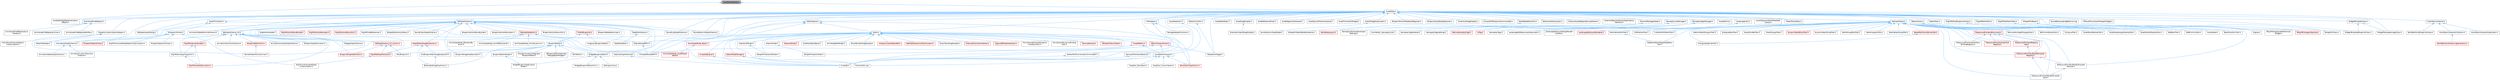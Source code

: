 digraph "AssetDataTagMap.h"
{
 // INTERACTIVE_SVG=YES
 // LATEX_PDF_SIZE
  bgcolor="transparent";
  edge [fontname=Helvetica,fontsize=10,labelfontname=Helvetica,labelfontsize=10];
  node [fontname=Helvetica,fontsize=10,shape=box,height=0.2,width=0.4];
  Node1 [id="Node000001",label="AssetDataTagMap.h",height=0.2,width=0.4,color="gray40", fillcolor="grey60", style="filled", fontcolor="black",tooltip=" "];
  Node1 -> Node2 [id="edge1_Node000001_Node000002",dir="back",color="steelblue1",style="solid",tooltip=" "];
  Node2 [id="Node000002",label="AssetData.h",height=0.2,width=0.4,color="grey40", fillcolor="white", style="filled",URL="$d9/d19/AssetData_8h.html",tooltip=" "];
  Node2 -> Node3 [id="edge2_Node000002_Node000003",dir="back",color="steelblue1",style="solid",tooltip=" "];
  Node3 [id="Node000003",label="ActorDescContainer.h",height=0.2,width=0.4,color="grey40", fillcolor="white", style="filled",URL="$de/df0/ActorDescContainer_8h.html",tooltip=" "];
  Node3 -> Node4 [id="edge3_Node000003_Node000004",dir="back",color="steelblue1",style="solid",tooltip=" "];
  Node4 [id="Node000004",label="ActorDescContainerCollection.h",height=0.2,width=0.4,color="grey40", fillcolor="white", style="filled",URL="$dc/df2/ActorDescContainerCollection_8h.html",tooltip=" "];
  Node4 -> Node5 [id="edge4_Node000004_Node000005",dir="back",color="steelblue1",style="solid",tooltip=" "];
  Node5 [id="Node000005",label="WorldPartitionStreamingGeneration.h",height=0.2,width=0.4,color="red", fillcolor="#FFF0F0", style="filled",URL="$d6/dc5/WorldPartitionStreamingGeneration_8h.html",tooltip=" "];
  Node3 -> Node25 [id="edge5_Node000003_Node000025",dir="back",color="steelblue1",style="solid",tooltip=" "];
  Node25 [id="Node000025",label="ActorDescContainerSubsystem.h",height=0.2,width=0.4,color="grey40", fillcolor="white", style="filled",URL="$d1/d29/ActorDescContainerSubsystem_8h.html",tooltip=" "];
  Node3 -> Node26 [id="edge6_Node000003_Node000026",dir="back",color="steelblue1",style="solid",tooltip=" "];
  Node26 [id="Node000026",label="WorldPartitionBlueprintLibrary.h",height=0.2,width=0.4,color="grey40", fillcolor="white", style="filled",URL="$d1/d6b/WorldPartitionBlueprintLibrary_8h.html",tooltip=" "];
  Node2 -> Node27 [id="edge7_Node000002_Node000027",dir="back",color="steelblue1",style="solid",tooltip=" "];
  Node27 [id="Node000027",label="AnimAssetFindReplace.h",height=0.2,width=0.4,color="grey40", fillcolor="white", style="filled",URL="$d2/d3f/AnimAssetFindReplace_8h.html",tooltip=" "];
  Node27 -> Node28 [id="edge8_Node000027_Node000028",dir="back",color="steelblue1",style="solid",tooltip=" "];
  Node28 [id="Node000028",label="AnimAssetFindReplaceCurves.h",height=0.2,width=0.4,color="grey40", fillcolor="white", style="filled",URL="$d3/df5/AnimAssetFindReplaceCurves_8h.html",tooltip=" "];
  Node27 -> Node29 [id="edge9_Node000027_Node000029",dir="back",color="steelblue1",style="solid",tooltip=" "];
  Node29 [id="Node000029",label="AnimAssetFindReplaceNotifies.h",height=0.2,width=0.4,color="grey40", fillcolor="white", style="filled",URL="$df/d90/AnimAssetFindReplaceNotifies_8h.html",tooltip=" "];
  Node27 -> Node30 [id="edge10_Node000027_Node000030",dir="back",color="steelblue1",style="solid",tooltip=" "];
  Node30 [id="Node000030",label="AnimAssetFindReplaceSync\lMarkers.h",height=0.2,width=0.4,color="grey40", fillcolor="white", style="filled",URL="$d2/dc5/AnimAssetFindReplaceSyncMarkers_8h.html",tooltip=" "];
  Node2 -> Node31 [id="edge11_Node000002_Node000031",dir="back",color="steelblue1",style="solid",tooltip=" "];
  Node31 [id="Node000031",label="AnimationGraphSchema.h",height=0.2,width=0.4,color="grey40", fillcolor="white", style="filled",URL="$dc/d75/AnimationGraphSchema_8h.html",tooltip=" "];
  Node31 -> Node32 [id="edge12_Node000031_Node000032",dir="back",color="steelblue1",style="solid",tooltip=" "];
  Node32 [id="Node000032",label="AnimationCustomTransition\lSchema.h",height=0.2,width=0.4,color="grey40", fillcolor="white", style="filled",URL="$d0/de2/AnimationCustomTransitionSchema_8h.html",tooltip=" "];
  Node31 -> Node33 [id="edge13_Node000031_Node000033",dir="back",color="steelblue1",style="solid",tooltip=" "];
  Node33 [id="Node000033",label="AnimationStateGraphSchema.h",height=0.2,width=0.4,color="grey40", fillcolor="white", style="filled",URL="$d5/d13/AnimationStateGraphSchema_8h.html",tooltip=" "];
  Node2 -> Node34 [id="edge14_Node000002_Node000034",dir="back",color="steelblue1",style="solid",tooltip=" "];
  Node34 [id="Node000034",label="AnimationStateMachineSchema.h",height=0.2,width=0.4,color="grey40", fillcolor="white", style="filled",URL="$d7/d8c/AnimationStateMachineSchema_8h.html",tooltip=" "];
  Node2 -> Node35 [id="edge15_Node000002_Node000035",dir="back",color="steelblue1",style="solid",tooltip=" "];
  Node35 [id="Node000035",label="AssetDataTagMapSerialization\lDetails.h",height=0.2,width=0.4,color="grey40", fillcolor="white", style="filled",URL="$d5/d67/AssetDataTagMapSerializationDetails_8h.html",tooltip=" "];
  Node2 -> Node36 [id="edge16_Node000002_Node000036",dir="back",color="steelblue1",style="solid",tooltip=" "];
  Node36 [id="Node000036",label="AssetDataToken.h",height=0.2,width=0.4,color="grey40", fillcolor="white", style="filled",URL="$d2/da5/AssetDataToken_8h.html",tooltip=" "];
  Node2 -> Node37 [id="edge17_Node000002_Node000037",dir="back",color="steelblue1",style="solid",tooltip=" "];
  Node37 [id="Node000037",label="AssetDragDropOp.h",height=0.2,width=0.4,color="grey40", fillcolor="white", style="filled",URL="$df/dda/AssetDragDropOp_8h.html",tooltip=" "];
  Node37 -> Node38 [id="edge18_Node000037_Node000038",dir="back",color="steelblue1",style="solid",tooltip=" "];
  Node38 [id="Node000038",label="ExternalContentDragDropOp.h",height=0.2,width=0.4,color="grey40", fillcolor="white", style="filled",URL="$d8/de9/ExternalContentDragDropOp_8h.html",tooltip=" "];
  Node2 -> Node39 [id="edge19_Node000002_Node000039",dir="back",color="steelblue1",style="solid",tooltip=" "];
  Node39 [id="Node000039",label="AssetReferenceFixer.h",height=0.2,width=0.4,color="grey40", fillcolor="white", style="filled",URL="$dd/da4/AssetReferenceFixer_8h.html",tooltip=" "];
  Node2 -> Node40 [id="edge20_Node000002_Node000040",dir="back",color="steelblue1",style="solid",tooltip=" "];
  Node40 [id="Node000040",label="AssetRegistryGenerator.h",height=0.2,width=0.4,color="grey40", fillcolor="white", style="filled",URL="$df/dd1/AssetRegistryGenerator_8h.html",tooltip=" "];
  Node2 -> Node41 [id="edge21_Node000002_Node000041",dir="back",color="steelblue1",style="solid",tooltip=" "];
  Node41 [id="Node000041",label="AssetSelection.h",height=0.2,width=0.4,color="grey40", fillcolor="white", style="filled",URL="$d2/d2c/AssetSelection_8h.html",tooltip=" "];
  Node41 -> Node42 [id="edge22_Node000041_Node000042",dir="back",color="steelblue1",style="solid",tooltip=" "];
  Node42 [id="Node000042",label="LevelEditorViewport.h",height=0.2,width=0.4,color="grey40", fillcolor="white", style="filled",URL="$d4/ddf/LevelEditorViewport_8h.html",tooltip=" "];
  Node42 -> Node43 [id="edge23_Node000042_Node000043",dir="back",color="steelblue1",style="solid",tooltip=" "];
  Node43 [id="Node000043",label="BookMarkTypeActions.h",height=0.2,width=0.4,color="red", fillcolor="#FFF0F0", style="filled",URL="$d0/d2f/BookMarkTypeActions_8h.html",tooltip=" "];
  Node42 -> Node45 [id="edge24_Node000042_Node000045",dir="back",color="steelblue1",style="solid",tooltip=" "];
  Node45 [id="Node000045",label="DragTool_BoxSelect.h",height=0.2,width=0.4,color="grey40", fillcolor="white", style="filled",URL="$da/dbf/DragTool__BoxSelect_8h.html",tooltip=" "];
  Node42 -> Node46 [id="edge25_Node000042_Node000046",dir="back",color="steelblue1",style="solid",tooltip=" "];
  Node46 [id="Node000046",label="DragTool_FrustumSelect.h",height=0.2,width=0.4,color="grey40", fillcolor="white", style="filled",URL="$db/de7/DragTool__FrustumSelect_8h.html",tooltip=" "];
  Node42 -> Node47 [id="edge26_Node000042_Node000047",dir="back",color="steelblue1",style="solid",tooltip=" "];
  Node47 [id="Node000047",label="FractureTool.cpp",height=0.2,width=0.4,color="grey40", fillcolor="white", style="filled",URL="$dc/d9a/FractureTool_8cpp.html",tooltip=" "];
  Node42 -> Node48 [id="edge27_Node000042_Node000048",dir="back",color="steelblue1",style="solid",tooltip=" "];
  Node48 [id="Node000048",label="UnrealEd.h",height=0.2,width=0.4,color="grey40", fillcolor="white", style="filled",URL="$d2/d5f/UnrealEd_8h.html",tooltip=" "];
  Node2 -> Node49 [id="edge28_Node000002_Node000049",dir="back",color="steelblue1",style="solid",tooltip=" "];
  Node49 [id="Node000049",label="AssetSourceFilenameCache.h",height=0.2,width=0.4,color="grey40", fillcolor="white", style="filled",URL="$dd/d16/AssetSourceFilenameCache_8h.html",tooltip=" "];
  Node2 -> Node50 [id="edge29_Node000002_Node000050",dir="back",color="steelblue1",style="solid",tooltip=" "];
  Node50 [id="Node000050",label="AssetThumbnail.h",height=0.2,width=0.4,color="grey40", fillcolor="white", style="filled",URL="$d7/d61/AssetThumbnail_8h.html",tooltip=" "];
  Node50 -> Node51 [id="edge30_Node000050_Node000051",dir="back",color="steelblue1",style="solid",tooltip=" "];
  Node51 [id="Node000051",label="IPropertyUtilities.h",height=0.2,width=0.4,color="grey40", fillcolor="white", style="filled",URL="$d2/d14/IPropertyUtilities_8h.html",tooltip=" "];
  Node51 -> Node52 [id="edge31_Node000051_Node000052",dir="back",color="steelblue1",style="solid",tooltip=" "];
  Node52 [id="Node000052",label="DetailTreeNode.h",height=0.2,width=0.4,color="grey40", fillcolor="white", style="filled",URL="$d8/d32/DetailTreeNode_8h.html",tooltip=" "];
  Node51 -> Node53 [id="edge32_Node000051_Node000053",dir="back",color="steelblue1",style="solid",tooltip=" "];
  Node53 [id="Node000053",label="IPropertyDetailsUtilities.h",height=0.2,width=0.4,color="grey40", fillcolor="white", style="filled",URL="$d2/de0/IPropertyDetailsUtilities_8h.html",tooltip=" "];
  Node51 -> Node54 [id="edge33_Node000051_Node000054",dir="back",color="steelblue1",style="solid",tooltip=" "];
  Node54 [id="Node000054",label="IPropertyTableUtilities.h",height=0.2,width=0.4,color="red", fillcolor="#FFF0F0", style="filled",URL="$d1/d4f/IPropertyTableUtilities_8h.html",tooltip=" "];
  Node51 -> Node57 [id="edge34_Node000051_Node000057",dir="back",color="steelblue1",style="solid",tooltip=" "];
  Node57 [id="Node000057",label="RigVMCommentNodeDetailCustomization.h",height=0.2,width=0.4,color="grey40", fillcolor="white", style="filled",URL="$de/ddb/RigVMCommentNodeDetailCustomization_8h.html",tooltip=" "];
  Node51 -> Node58 [id="edge35_Node000051_Node000058",dir="back",color="steelblue1",style="solid",tooltip=" "];
  Node58 [id="Node000058",label="RigVMLocalVariableDetail\lCustomization.h",height=0.2,width=0.4,color="grey40", fillcolor="white", style="filled",URL="$de/de8/RigVMLocalVariableDetailCustomization_8h.html",tooltip=" "];
  Node50 -> Node59 [id="edge36_Node000050_Node000059",dir="back",color="steelblue1",style="solid",tooltip=" "];
  Node59 [id="Node000059",label="SDeleteAssetsDialog.h",height=0.2,width=0.4,color="grey40", fillcolor="white", style="filled",URL="$d7/d0d/SDeleteAssetsDialog_8h.html",tooltip=" "];
  Node50 -> Node60 [id="edge37_Node000050_Node000060",dir="back",color="steelblue1",style="solid",tooltip=" "];
  Node60 [id="Node000060",label="UnrealEdSharedPCH.h",height=0.2,width=0.4,color="grey40", fillcolor="white", style="filled",URL="$d1/de6/UnrealEdSharedPCH_8h.html",tooltip=" "];
  Node2 -> Node61 [id="edge38_Node000002_Node000061",dir="back",color="steelblue1",style="solid",tooltip=" "];
  Node61 [id="Node000061",label="AssetThumbnailWidget.h",height=0.2,width=0.4,color="grey40", fillcolor="white", style="filled",URL="$d8/d2a/AssetThumbnailWidget_8h.html",tooltip=" "];
  Node2 -> Node62 [id="edge39_Node000002_Node000062",dir="back",color="steelblue1",style="solid",tooltip=" "];
  Node62 [id="Node000062",label="AudioWidgetSubsystem.h",height=0.2,width=0.4,color="grey40", fillcolor="white", style="filled",URL="$de/d1b/AudioWidgetSubsystem_8h.html",tooltip=" "];
  Node62 -> Node63 [id="edge40_Node000062_Node000063",dir="back",color="steelblue1",style="solid",tooltip=" "];
  Node63 [id="Node000063",label="SoundSubmixGraphNode.h",height=0.2,width=0.4,color="grey40", fillcolor="white", style="filled",URL="$d5/d09/SoundSubmixGraphNode_8h.html",tooltip=" "];
  Node2 -> Node64 [id="edge41_Node000002_Node000064",dir="back",color="steelblue1",style="solid",tooltip=" "];
  Node64 [id="Node000064",label="BlueprintActionDatabaseRegistrar.h",height=0.2,width=0.4,color="grey40", fillcolor="white", style="filled",URL="$d5/d5d/BlueprintActionDatabaseRegistrar_8h.html",tooltip=" "];
  Node2 -> Node65 [id="edge42_Node000002_Node000065",dir="back",color="steelblue1",style="solid",tooltip=" "];
  Node65 [id="Node000065",label="BlueprintAssetNodeSpawner.h",height=0.2,width=0.4,color="grey40", fillcolor="white", style="filled",URL="$d2/d56/BlueprintAssetNodeSpawner_8h.html",tooltip=" "];
  Node2 -> Node66 [id="edge43_Node000002_Node000066",dir="back",color="steelblue1",style="solid",tooltip=" "];
  Node66 [id="Node000066",label="CollectionDragDropOp.h",height=0.2,width=0.4,color="grey40", fillcolor="white", style="filled",URL="$d6/d23/CollectionDragDropOp_8h.html",tooltip=" "];
  Node2 -> Node67 [id="edge44_Node000002_Node000067",dir="back",color="steelblue1",style="solid",tooltip=" "];
  Node67 [id="Node000067",label="CompileAllBlueprintsCommandlet.h",height=0.2,width=0.4,color="grey40", fillcolor="white", style="filled",URL="$d4/d7d/CompileAllBlueprintsCommandlet_8h.html",tooltip=" "];
  Node2 -> Node68 [id="edge45_Node000002_Node000068",dir="back",color="steelblue1",style="solid",tooltip=" "];
  Node68 [id="Node000068",label="DataTableEditorUtils.h",height=0.2,width=0.4,color="grey40", fillcolor="white", style="filled",URL="$d6/d6f/DataTableEditorUtils_8h.html",tooltip=" "];
  Node68 -> Node69 [id="edge46_Node000068_Node000069",dir="back",color="steelblue1",style="solid",tooltip=" "];
  Node69 [id="Node000069",label="SGraphPinDataTableRowName.h",height=0.2,width=0.4,color="grey40", fillcolor="white", style="filled",URL="$d3/d40/SGraphPinDataTableRowName_8h.html",tooltip=" "];
  Node2 -> Node70 [id="edge47_Node000002_Node000070",dir="back",color="steelblue1",style="solid",tooltip=" "];
  Node70 [id="Node000070",label="EdGraphSchema.h",height=0.2,width=0.4,color="grey40", fillcolor="white", style="filled",URL="$d2/dce/EdGraphSchema_8h.html",tooltip=" "];
  Node70 -> Node31 [id="edge48_Node000070_Node000031",dir="back",color="steelblue1",style="solid",tooltip=" "];
  Node70 -> Node34 [id="edge49_Node000070_Node000034",dir="back",color="steelblue1",style="solid",tooltip=" "];
  Node70 -> Node71 [id="edge50_Node000070_Node000071",dir="back",color="steelblue1",style="solid",tooltip=" "];
  Node71 [id="Node000071",label="BlueprintActionMenuBuilder.h",height=0.2,width=0.4,color="grey40", fillcolor="white", style="filled",URL="$dd/dea/BlueprintActionMenuBuilder_8h.html",tooltip=" "];
  Node70 -> Node72 [id="edge51_Node000070_Node000072",dir="back",color="steelblue1",style="solid",tooltip=" "];
  Node72 [id="Node000072",label="BlueprintActionMenuItem.h",height=0.2,width=0.4,color="grey40", fillcolor="white", style="filled",URL="$d8/dca/BlueprintActionMenuItem_8h.html",tooltip=" "];
  Node70 -> Node73 [id="edge52_Node000070_Node000073",dir="back",color="steelblue1",style="solid",tooltip=" "];
  Node73 [id="Node000073",label="BlueprintActionMenuUtils.h",height=0.2,width=0.4,color="grey40", fillcolor="white", style="filled",URL="$d3/dad/BlueprintActionMenuUtils_8h.html",tooltip=" "];
  Node70 -> Node74 [id="edge53_Node000070_Node000074",dir="back",color="steelblue1",style="solid",tooltip=" "];
  Node74 [id="Node000074",label="BlueprintDragDropMenuItem.h",height=0.2,width=0.4,color="grey40", fillcolor="white", style="filled",URL="$dc/deb/BlueprintDragDropMenuItem_8h.html",tooltip=" "];
  Node70 -> Node75 [id="edge54_Node000070_Node000075",dir="back",color="steelblue1",style="solid",tooltip=" "];
  Node75 [id="Node000075",label="BlueprintEditor.h",height=0.2,width=0.4,color="grey40", fillcolor="white", style="filled",URL="$df/d7d/BlueprintEditor_8h.html",tooltip=" "];
  Node75 -> Node76 [id="edge55_Node000075_Node000076",dir="back",color="steelblue1",style="solid",tooltip=" "];
  Node76 [id="Node000076",label="BPVariableDragDropAction.h",height=0.2,width=0.4,color="grey40", fillcolor="white", style="filled",URL="$dd/d23/BPVariableDragDropAction_8h.html",tooltip=" "];
  Node75 -> Node74 [id="edge56_Node000075_Node000074",dir="back",color="steelblue1",style="solid",tooltip=" "];
  Node75 -> Node77 [id="edge57_Node000075_Node000077",dir="back",color="steelblue1",style="solid",tooltip=" "];
  Node77 [id="Node000077",label="BlueprintEditorModes.h",height=0.2,width=0.4,color="grey40", fillcolor="white", style="filled",URL="$d9/d70/BlueprintEditorModes_8h.html",tooltip=" "];
  Node77 -> Node78 [id="edge58_Node000077_Node000078",dir="back",color="steelblue1",style="solid",tooltip=" "];
  Node78 [id="Node000078",label="WidgetBlueprintApplication\lMode.h",height=0.2,width=0.4,color="grey40", fillcolor="white", style="filled",URL="$d3/d40/WidgetBlueprintApplicationMode_8h.html",tooltip=" "];
  Node75 -> Node79 [id="edge59_Node000075_Node000079",dir="back",color="steelblue1",style="solid",tooltip=" "];
  Node79 [id="Node000079",label="IDisplayClusterConfigurator\lBlueprintEditor.h",height=0.2,width=0.4,color="grey40", fillcolor="white", style="filled",URL="$dd/d4b/IDisplayClusterConfiguratorBlueprintEditor_8h.html",tooltip=" "];
  Node75 -> Node80 [id="edge60_Node000075_Node000080",dir="back",color="steelblue1",style="solid",tooltip=" "];
  Node80 [id="Node000080",label="MyBlueprintItemDragDropAction.h",height=0.2,width=0.4,color="grey40", fillcolor="white", style="filled",URL="$da/d11/MyBlueprintItemDragDropAction_8h.html",tooltip=" "];
  Node80 -> Node76 [id="edge61_Node000080_Node000076",dir="back",color="steelblue1",style="solid",tooltip=" "];
  Node75 -> Node81 [id="edge62_Node000075_Node000081",dir="back",color="steelblue1",style="solid",tooltip=" "];
  Node81 [id="Node000081",label="SBlueprintEditorSelected\lDebugObjectWidget.h",height=0.2,width=0.4,color="grey40", fillcolor="white", style="filled",URL="$de/d6c/SBlueprintEditorSelectedDebugObjectWidget_8h.html",tooltip=" "];
  Node75 -> Node82 [id="edge63_Node000075_Node000082",dir="back",color="steelblue1",style="solid",tooltip=" "];
  Node82 [id="Node000082",label="SMyBlueprint.h",height=0.2,width=0.4,color="grey40", fillcolor="white", style="filled",URL="$d3/d34/SMyBlueprint_8h.html",tooltip=" "];
  Node75 -> Node83 [id="edge64_Node000075_Node000083",dir="back",color="steelblue1",style="solid",tooltip=" "];
  Node83 [id="Node000083",label="SSCSEditor.h",height=0.2,width=0.4,color="grey40", fillcolor="white", style="filled",URL="$d0/d2e/SSCSEditor_8h.html",tooltip=" "];
  Node75 -> Node84 [id="edge65_Node000075_Node000084",dir="back",color="steelblue1",style="solid",tooltip=" "];
  Node84 [id="Node000084",label="WidgetBlueprintEditor.h",height=0.2,width=0.4,color="grey40", fillcolor="white", style="filled",URL="$d6/d04/WidgetBlueprintEditor_8h.html",tooltip=" "];
  Node84 -> Node85 [id="edge66_Node000084_Node000085",dir="back",color="steelblue1",style="solid",tooltip=" "];
  Node85 [id="Node000085",label="SDesignerView.h",height=0.2,width=0.4,color="grey40", fillcolor="white", style="filled",URL="$d2/d14/SDesignerView_8h.html",tooltip=" "];
  Node84 -> Node78 [id="edge67_Node000084_Node000078",dir="back",color="steelblue1",style="solid",tooltip=" "];
  Node84 -> Node86 [id="edge68_Node000084_Node000086",dir="back",color="steelblue1",style="solid",tooltip=" "];
  Node86 [id="Node000086",label="WidgetBlueprintEditorUtils.h",height=0.2,width=0.4,color="grey40", fillcolor="white", style="filled",URL="$d9/df7/WidgetBlueprintEditorUtils_8h.html",tooltip=" "];
  Node70 -> Node87 [id="edge69_Node000070_Node000087",dir="back",color="steelblue1",style="solid",tooltip=" "];
  Node87 [id="Node000087",label="BlueprintPaletteFavorites.h",height=0.2,width=0.4,color="grey40", fillcolor="white", style="filled",URL="$dd/d5a/BlueprintPaletteFavorites_8h.html",tooltip=" "];
  Node70 -> Node88 [id="edge70_Node000070_Node000088",dir="back",color="steelblue1",style="solid",tooltip=" "];
  Node88 [id="Node000088",label="DataflowSchema.h",height=0.2,width=0.4,color="grey40", fillcolor="white", style="filled",URL="$da/dd4/DataflowSchema_8h.html",tooltip=" "];
  Node88 -> Node89 [id="edge71_Node000088_Node000089",dir="back",color="steelblue1",style="solid",tooltip=" "];
  Node89 [id="Node000089",label="DataflowEditor.h",height=0.2,width=0.4,color="grey40", fillcolor="white", style="filled",URL="$d9/d93/DataflowEditor_8h.html",tooltip=" "];
  Node70 -> Node90 [id="edge72_Node000070_Node000090",dir="back",color="steelblue1",style="solid",tooltip=" "];
  Node90 [id="Node000090",label="EdGraphNodeUtils.h",height=0.2,width=0.4,color="red", fillcolor="#FFF0F0", style="filled",URL="$de/dc2/EdGraphNodeUtils_8h.html",tooltip=" "];
  Node90 -> Node91 [id="edge73_Node000090_Node000091",dir="back",color="steelblue1",style="solid",tooltip=" "];
  Node91 [id="Node000091",label="AnimGraphNode_AimOffsetLookAt.h",height=0.2,width=0.4,color="grey40", fillcolor="white", style="filled",URL="$d2/daa/AnimGraphNode__AimOffsetLookAt_8h.html",tooltip=" "];
  Node90 -> Node92 [id="edge74_Node000090_Node000092",dir="back",color="steelblue1",style="solid",tooltip=" "];
  Node92 [id="Node000092",label="AnimGraphNode_AnimDynamics.h",height=0.2,width=0.4,color="grey40", fillcolor="white", style="filled",URL="$da/dc2/AnimGraphNode__AnimDynamics_8h.html",tooltip=" "];
  Node90 -> Node93 [id="edge75_Node000090_Node000093",dir="back",color="steelblue1",style="solid",tooltip=" "];
  Node93 [id="Node000093",label="AnimGraphNode_AssetPlayer\lBase.h",height=0.2,width=0.4,color="red", fillcolor="#FFF0F0", style="filled",URL="$d1/d4f/AnimGraphNode__AssetPlayerBase_8h.html",tooltip=" "];
  Node90 -> Node104 [id="edge76_Node000090_Node000104",dir="back",color="steelblue1",style="solid",tooltip=" "];
  Node104 [id="Node000104",label="AnimGraphNode_BlendListBy\lEnum.h",height=0.2,width=0.4,color="grey40", fillcolor="white", style="filled",URL="$de/d60/AnimGraphNode__BlendListByEnum_8h.html",tooltip=" "];
  Node90 -> Node127 [id="edge77_Node000090_Node000127",dir="back",color="steelblue1",style="solid",tooltip=" "];
  Node127 [id="Node000127",label="EngineSharedPCH.h",height=0.2,width=0.4,color="grey40", fillcolor="white", style="filled",URL="$dc/dbb/EngineSharedPCH_8h.html",tooltip=" "];
  Node127 -> Node60 [id="edge78_Node000127_Node000060",dir="back",color="steelblue1",style="solid",tooltip=" "];
  Node70 -> Node252 [id="edge79_Node000070_Node000252",dir="back",color="steelblue1",style="solid",tooltip=" "];
  Node252 [id="Node000252",label="EdGraphSchema_K2.h",height=0.2,width=0.4,color="grey40", fillcolor="white", style="filled",URL="$d0/dcf/EdGraphSchema__K2_8h.html",tooltip=" "];
  Node252 -> Node253 [id="edge80_Node000252_Node000253",dir="back",color="steelblue1",style="solid",tooltip=" "];
  Node253 [id="Node000253",label="AnimationConduitGraphSchema.h",height=0.2,width=0.4,color="grey40", fillcolor="white", style="filled",URL="$d3/dd6/AnimationConduitGraphSchema_8h.html",tooltip=" "];
  Node252 -> Node31 [id="edge81_Node000252_Node000031",dir="back",color="steelblue1",style="solid",tooltip=" "];
  Node252 -> Node254 [id="edge82_Node000252_Node000254",dir="back",color="steelblue1",style="solid",tooltip=" "];
  Node254 [id="Node000254",label="AnimationTransitionSchema.h",height=0.2,width=0.4,color="grey40", fillcolor="white", style="filled",URL="$d0/d50/AnimationTransitionSchema_8h.html",tooltip=" "];
  Node252 -> Node255 [id="edge83_Node000252_Node000255",dir="back",color="steelblue1",style="solid",tooltip=" "];
  Node255 [id="Node000255",label="BlueprintEditorUtils.h",height=0.2,width=0.4,color="red", fillcolor="#FFF0F0", style="filled",URL="$d7/d3d/BlueprintEditorUtils_8h.html",tooltip=" "];
  Node255 -> Node257 [id="edge84_Node000255_Node000257",dir="back",color="steelblue1",style="solid",tooltip=" "];
  Node257 [id="Node000257",label="GameModeInfoCustomizer.h",height=0.2,width=0.4,color="grey40", fillcolor="white", style="filled",URL="$d5/df3/GameModeInfoCustomizer_8h.html",tooltip=" "];
  Node252 -> Node129 [id="edge85_Node000252_Node000129",dir="back",color="steelblue1",style="solid",tooltip=" "];
  Node129 [id="Node000129",label="BlueprintGraphDefinitions.h",height=0.2,width=0.4,color="red", fillcolor="#FFF0F0", style="filled",URL="$d7/d5e/BlueprintGraphDefinitions_8h.html",tooltip=" "];
  Node252 -> Node259 [id="edge86_Node000252_Node000259",dir="back",color="steelblue1",style="solid",tooltip=" "];
  Node259 [id="Node000259",label="BlueprintTypePromotion.h",height=0.2,width=0.4,color="grey40", fillcolor="white", style="filled",URL="$d2/d23/BlueprintTypePromotion_8h.html",tooltip=" "];
  Node252 -> Node260 [id="edge87_Node000252_Node000260",dir="back",color="steelblue1",style="solid",tooltip=" "];
  Node260 [id="Node000260",label="EdGraphSchema_K2_Actions.h",height=0.2,width=0.4,color="red", fillcolor="#FFF0F0", style="filled",URL="$d8/d9c/EdGraphSchema__K2__Actions_8h.html",tooltip=" "];
  Node260 -> Node129 [id="edge88_Node000260_Node000129",dir="back",color="steelblue1",style="solid",tooltip=" "];
  Node260 -> Node264 [id="edge89_Node000260_Node000264",dir="back",color="steelblue1",style="solid",tooltip=" "];
  Node264 [id="Node000264",label="RigVMEdGraphSchema.h",height=0.2,width=0.4,color="red", fillcolor="#FFF0F0", style="filled",URL="$dc/de3/RigVMEdGraphSchema_8h.html",tooltip=" "];
  Node264 -> Node58 [id="edge90_Node000264_Node000058",dir="back",color="steelblue1",style="solid",tooltip=" "];
  Node260 -> Node82 [id="edge91_Node000260_Node000082",dir="back",color="steelblue1",style="solid",tooltip=" "];
  Node252 -> Node287 [id="edge92_Node000252_Node000287",dir="back",color="steelblue1",style="solid",tooltip=" "];
  Node287 [id="Node000287",label="RigVMDeveloperTypeUtils.h",height=0.2,width=0.4,color="grey40", fillcolor="white", style="filled",URL="$d0/d6e/RigVMDeveloperTypeUtils_8h.html",tooltip=" "];
  Node287 -> Node288 [id="edge93_Node000287_Node000288",dir="back",color="steelblue1",style="solid",tooltip=" "];
  Node288 [id="Node000288",label="RigVMVariableDescription.h",height=0.2,width=0.4,color="red", fillcolor="#FFF0F0", style="filled",URL="$d8/dd8/RigVMVariableDescription_8h.html",tooltip=" "];
  Node252 -> Node313 [id="edge94_Node000252_Node000313",dir="back",color="steelblue1",style="solid",tooltip=" "];
  Node313 [id="Node000313",label="RigVMExternalVariable.h",height=0.2,width=0.4,color="red", fillcolor="#FFF0F0", style="filled",URL="$d4/d6f/RigVMExternalVariable_8h.html",tooltip=" "];
  Node313 -> Node287 [id="edge95_Node000313_Node000287",dir="back",color="steelblue1",style="solid",tooltip=" "];
  Node313 -> Node288 [id="edge96_Node000313_Node000288",dir="back",color="steelblue1",style="solid",tooltip=" "];
  Node252 -> Node288 [id="edge97_Node000252_Node000288",dir="back",color="steelblue1",style="solid",tooltip=" "];
  Node252 -> Node60 [id="edge98_Node000252_Node000060",dir="back",color="steelblue1",style="solid",tooltip=" "];
  Node252 -> Node441 [id="edge99_Node000252_Node000441",dir="back",color="steelblue1",style="solid",tooltip=" "];
  Node441 [id="Node000441",label="WidgetGraphSchema.h",height=0.2,width=0.4,color="grey40", fillcolor="white", style="filled",URL="$d1/dc6/WidgetGraphSchema_8h.html",tooltip=" "];
  Node70 -> Node260 [id="edge100_Node000070_Node000260",dir="back",color="steelblue1",style="solid",tooltip=" "];
  Node70 -> Node127 [id="edge101_Node000070_Node000127",dir="back",color="steelblue1",style="solid",tooltip=" "];
  Node70 -> Node442 [id="edge102_Node000070_Node000442",dir="back",color="steelblue1",style="solid",tooltip=" "];
  Node442 [id="Node000442",label="FindInBlueprints.h",height=0.2,width=0.4,color="red", fillcolor="#FFF0F0", style="filled",URL="$d0/d27/FindInBlueprints_8h.html",tooltip=" "];
  Node442 -> Node75 [id="edge103_Node000442_Node000075",dir="back",color="steelblue1",style="solid",tooltip=" "];
  Node442 -> Node444 [id="edge104_Node000442_Node000444",dir="back",color="steelblue1",style="solid",tooltip=" "];
  Node444 [id="Node000444",label="ImaginaryBlueprintData.h",height=0.2,width=0.4,color="grey40", fillcolor="white", style="filled",URL="$d9/d16/ImaginaryBlueprintData_8h.html",tooltip=" "];
  Node70 -> Node445 [id="edge105_Node000070_Node000445",dir="back",color="steelblue1",style="solid",tooltip=" "];
  Node445 [id="Node000445",label="GraphActionNode.h",height=0.2,width=0.4,color="grey40", fillcolor="white", style="filled",URL="$dc/d7a/GraphActionNode_8h.html",tooltip=" "];
  Node70 -> Node446 [id="edge106_Node000070_Node000446",dir="back",color="steelblue1",style="solid",tooltip=" "];
  Node446 [id="Node000446",label="GraphEditorDragDropAction.h",height=0.2,width=0.4,color="red", fillcolor="#FFF0F0", style="filled",URL="$d7/d19/GraphEditorDragDropAction_8h.html",tooltip=" "];
  Node446 -> Node76 [id="edge107_Node000446_Node000076",dir="back",color="steelblue1",style="solid",tooltip=" "];
  Node446 -> Node80 [id="edge108_Node000446_Node000080",dir="back",color="steelblue1",style="solid",tooltip=" "];
  Node446 -> Node264 [id="edge109_Node000446_Node000264",dir="back",color="steelblue1",style="solid",tooltip=" "];
  Node70 -> Node444 [id="edge110_Node000070_Node000444",dir="back",color="steelblue1",style="solid",tooltip=" "];
  Node70 -> Node450 [id="edge111_Node000070_Node000450",dir="back",color="steelblue1",style="solid",tooltip=" "];
  Node450 [id="Node000450",label="MaterialGraphSchema.h",height=0.2,width=0.4,color="grey40", fillcolor="white", style="filled",URL="$d4/d12/MaterialGraphSchema_8h.html",tooltip=" "];
  Node450 -> Node48 [id="edge112_Node000450_Node000048",dir="back",color="steelblue1",style="solid",tooltip=" "];
  Node70 -> Node451 [id="edge113_Node000070_Node000451",dir="back",color="steelblue1",style="solid",tooltip=" "];
  Node451 [id="Node000451",label="RigVMActionMenuBuilder.h",height=0.2,width=0.4,color="red", fillcolor="#FFF0F0", style="filled",URL="$d3/d9a/RigVMActionMenuBuilder_8h.html",tooltip=" "];
  Node70 -> Node453 [id="edge114_Node000070_Node000453",dir="back",color="steelblue1",style="solid",tooltip=" "];
  Node453 [id="Node000453",label="RigVMActionMenuItem.h",height=0.2,width=0.4,color="red", fillcolor="#FFF0F0", style="filled",URL="$d1/d5f/RigVMActionMenuItem_8h.html",tooltip=" "];
  Node70 -> Node454 [id="edge115_Node000070_Node000454",dir="back",color="steelblue1",style="solid",tooltip=" "];
  Node454 [id="Node000454",label="RigVMActionMenuUtils.h",height=0.2,width=0.4,color="red", fillcolor="#FFF0F0", style="filled",URL="$dd/d72/RigVMActionMenuUtils_8h.html",tooltip=" "];
  Node70 -> Node264 [id="edge116_Node000070_Node000264",dir="back",color="steelblue1",style="solid",tooltip=" "];
  Node70 -> Node455 [id="edge117_Node000070_Node000455",dir="back",color="steelblue1",style="solid",tooltip=" "];
  Node455 [id="Node000455",label="RigVMFindReferences.h",height=0.2,width=0.4,color="grey40", fillcolor="white", style="filled",URL="$df/da2/RigVMFindReferences_8h.html",tooltip=" "];
  Node70 -> Node456 [id="edge118_Node000070_Node000456",dir="back",color="steelblue1",style="solid",tooltip=" "];
  Node456 [id="Node000456",label="SGraphEditorActionMenu.h",height=0.2,width=0.4,color="grey40", fillcolor="white", style="filled",URL="$dd/d8d/SGraphEditorActionMenu_8h.html",tooltip=" "];
  Node70 -> Node457 [id="edge119_Node000070_Node000457",dir="back",color="steelblue1",style="solid",tooltip=" "];
  Node457 [id="Node000457",label="SoundClassGraphSchema.h",height=0.2,width=0.4,color="grey40", fillcolor="white", style="filled",URL="$d8/d8d/SoundClassGraphSchema_8h.html",tooltip=" "];
  Node70 -> Node458 [id="edge120_Node000070_Node000458",dir="back",color="steelblue1",style="solid",tooltip=" "];
  Node458 [id="Node000458",label="SoundCueGraphSchema.h",height=0.2,width=0.4,color="grey40", fillcolor="white", style="filled",URL="$d7/d4a/SoundCueGraphSchema_8h.html",tooltip=" "];
  Node70 -> Node125 [id="edge121_Node000070_Node000125",dir="back",color="steelblue1",style="solid",tooltip=" "];
  Node125 [id="Node000125",label="SoundSubmixGraphSchema.h",height=0.2,width=0.4,color="grey40", fillcolor="white", style="filled",URL="$dc/ddf/SoundSubmixGraphSchema_8h.html",tooltip=" "];
  Node2 -> Node252 [id="edge122_Node000002_Node000252",dir="back",color="steelblue1",style="solid",tooltip=" "];
  Node2 -> Node459 [id="edge123_Node000002_Node000459",dir="back",color="steelblue1",style="solid",tooltip=" "];
  Node459 [id="Node000459",label="Editor.h",height=0.2,width=0.4,color="grey40", fillcolor="white", style="filled",URL="$de/d6e/Editor_8h.html",tooltip=" "];
  Node459 -> Node460 [id="edge124_Node000459_Node000460",dir="back",color="steelblue1",style="solid",tooltip=" "];
  Node460 [id="Node000460",label="AnimGraphNode_Base.h",height=0.2,width=0.4,color="red", fillcolor="#FFF0F0", style="filled",URL="$d0/dfb/AnimGraphNode__Base_8h.html",tooltip=" "];
  Node460 -> Node93 [id="edge125_Node000460_Node000093",dir="back",color="steelblue1",style="solid",tooltip=" "];
  Node459 -> Node520 [id="edge126_Node000459_Node000520",dir="back",color="steelblue1",style="solid",tooltip=" "];
  Node520 [id="Node000520",label="AnimNodeEditModes.h",height=0.2,width=0.4,color="grey40", fillcolor="white", style="filled",URL="$db/dde/AnimNodeEditModes_8h.html",tooltip=" "];
  Node459 -> Node43 [id="edge127_Node000459_Node000043",dir="back",color="steelblue1",style="solid",tooltip=" "];
  Node459 -> Node521 [id="edge128_Node000459_Node000521",dir="back",color="steelblue1",style="solid",tooltip=" "];
  Node521 [id="Node000521",label="BrushBuilderDragDropOp.h",height=0.2,width=0.4,color="grey40", fillcolor="white", style="filled",URL="$d9/d56/BrushBuilderDragDropOp_8h.html",tooltip=" "];
  Node459 -> Node522 [id="edge129_Node000459_Node000522",dir="back",color="steelblue1",style="solid",tooltip=" "];
  Node522 [id="Node000522",label="DisplayClusterObjectRef.h",height=0.2,width=0.4,color="red", fillcolor="#FFF0F0", style="filled",URL="$d9/d87/DisplayClusterObjectRef_8h.html",tooltip=" "];
  Node459 -> Node530 [id="edge130_Node000459_Node000530",dir="back",color="steelblue1",style="solid",tooltip=" "];
  Node530 [id="Node000530",label="EdModeInteractiveToolsContext.h",height=0.2,width=0.4,color="red", fillcolor="#FFF0F0", style="filled",URL="$d7/da4/EdModeInteractiveToolsContext_8h.html",tooltip=" "];
  Node459 -> Node532 [id="edge131_Node000459_Node000532",dir="back",color="steelblue1",style="solid",tooltip=" "];
  Node532 [id="Node000532",label="EditorModeManager.h",height=0.2,width=0.4,color="red", fillcolor="#FFF0F0", style="filled",URL="$d9/dca/EditorModeManager_8h.html",tooltip=" "];
  Node532 -> Node47 [id="edge132_Node000532_Node000047",dir="back",color="steelblue1",style="solid",tooltip=" "];
  Node532 -> Node48 [id="edge133_Node000532_Node000048",dir="back",color="steelblue1",style="solid",tooltip=" "];
  Node459 -> Node538 [id="edge134_Node000459_Node000538",dir="back",color="steelblue1",style="solid",tooltip=" "];
  Node538 [id="Node000538",label="EditorViewportClient.h",height=0.2,width=0.4,color="red", fillcolor="#FFF0F0", style="filled",URL="$d4/d41/EditorViewportClient_8h.html",tooltip=" "];
  Node538 -> Node42 [id="edge135_Node000538_Node000042",dir="back",color="steelblue1",style="solid",tooltip=" "];
  Node538 -> Node554 [id="edge136_Node000538_Node000554",dir="back",color="steelblue1",style="solid",tooltip=" "];
  Node554 [id="Node000554",label="SSkeletonWidget.h",height=0.2,width=0.4,color="grey40", fillcolor="white", style="filled",URL="$dd/da7/SSkeletonWidget_8h.html",tooltip=" "];
  Node538 -> Node48 [id="edge137_Node000538_Node000048",dir="back",color="steelblue1",style="solid",tooltip=" "];
  Node538 -> Node60 [id="edge138_Node000538_Node000060",dir="back",color="steelblue1",style="solid",tooltip=" "];
  Node459 -> Node555 [id="edge139_Node000459_Node000555",dir="back",color="steelblue1",style="solid",tooltip=" "];
  Node555 [id="Node000555",label="ExportTextDragDropOp.h",height=0.2,width=0.4,color="grey40", fillcolor="white", style="filled",URL="$de/d5c/ExportTextDragDropOp_8h.html",tooltip=" "];
  Node459 -> Node556 [id="edge140_Node000459_Node000556",dir="back",color="steelblue1",style="solid",tooltip=" "];
  Node556 [id="Node000556",label="ExternalDirtyActorsTracker.h",height=0.2,width=0.4,color="red", fillcolor="#FFF0F0", style="filled",URL="$db/d89/ExternalDirtyActorsTracker_8h.html",tooltip=" "];
  Node459 -> Node47 [id="edge141_Node000459_Node000047",dir="back",color="steelblue1",style="solid",tooltip=" "];
  Node459 -> Node257 [id="edge142_Node000459_Node000257",dir="back",color="steelblue1",style="solid",tooltip=" "];
  Node459 -> Node557 [id="edge143_Node000459_Node000557",dir="back",color="steelblue1",style="solid",tooltip=" "];
  Node557 [id="Node000557",label="LegacyEdModeInterfaces.h",height=0.2,width=0.4,color="red", fillcolor="#FFF0F0", style="filled",URL="$da/d0a/LegacyEdModeInterfaces_8h.html",tooltip=" "];
  Node459 -> Node564 [id="edge144_Node000459_Node000564",dir="back",color="steelblue1",style="solid",tooltip=" "];
  Node564 [id="Node000564",label="MovieSceneDirectorBlueprint\lConditionUtils.h",height=0.2,width=0.4,color="grey40", fillcolor="white", style="filled",URL="$d4/d8a/MovieSceneDirectorBlueprintConditionUtils_8h.html",tooltip=" "];
  Node459 -> Node565 [id="edge145_Node000459_Node000565",dir="back",color="steelblue1",style="solid",tooltip=" "];
  Node565 [id="Node000565",label="MovieSceneDynamicBinding\lUtils.h",height=0.2,width=0.4,color="grey40", fillcolor="white", style="filled",URL="$df/dce/MovieSceneDynamicBindingUtils_8h.html",tooltip=" "];
  Node459 -> Node566 [id="edge146_Node000459_Node000566",dir="back",color="steelblue1",style="solid",tooltip=" "];
  Node566 [id="Node000566",label="PersonaModule.h",height=0.2,width=0.4,color="red", fillcolor="#FFF0F0", style="filled",URL="$de/d74/PersonaModule_8h.html",tooltip=" "];
  Node459 -> Node227 [id="edge147_Node000459_Node000227",dir="back",color="steelblue1",style="solid",tooltip=" "];
  Node227 [id="Node000227",label="SGraphPinNumSlider.h",height=0.2,width=0.4,color="red", fillcolor="#FFF0F0", style="filled",URL="$d5/d00/SGraphPinNumSlider_8h.html",tooltip=" "];
  Node459 -> Node235 [id="edge148_Node000459_Node000235",dir="back",color="steelblue1",style="solid",tooltip=" "];
  Node235 [id="Node000235",label="SGraphPinVector2DSlider.h",height=0.2,width=0.4,color="grey40", fillcolor="white", style="filled",URL="$d7/d05/SGraphPinVector2DSlider_8h.html",tooltip=" "];
  Node459 -> Node238 [id="edge149_Node000459_Node000238",dir="back",color="steelblue1",style="solid",tooltip=" "];
  Node238 [id="Node000238",label="SGraphPinVectorSlider.h",height=0.2,width=0.4,color="grey40", fillcolor="white", style="filled",URL="$dc/d38/SGraphPinVectorSlider_8h.html",tooltip=" "];
  Node459 -> Node568 [id="edge150_Node000459_Node000568",dir="back",color="steelblue1",style="solid",tooltip=" "];
  Node568 [id="Node000568",label="SVector2DSlider.h",height=0.2,width=0.4,color="grey40", fillcolor="white", style="filled",URL="$de/d67/SVector2DSlider_8h.html",tooltip=" "];
  Node568 -> Node235 [id="edge151_Node000568_Node000235",dir="back",color="steelblue1",style="solid",tooltip=" "];
  Node459 -> Node569 [id="edge152_Node000459_Node000569",dir="back",color="steelblue1",style="solid",tooltip=" "];
  Node569 [id="Node000569",label="SVector4Slider.h",height=0.2,width=0.4,color="red", fillcolor="#FFF0F0", style="filled",URL="$d4/dec/SVector4Slider_8h.html",tooltip=" "];
  Node459 -> Node570 [id="edge153_Node000459_Node000570",dir="back",color="steelblue1",style="solid",tooltip=" "];
  Node570 [id="Node000570",label="SVectorSlider.h",height=0.2,width=0.4,color="grey40", fillcolor="white", style="filled",URL="$d2/db5/SVectorSlider_8h.html",tooltip=" "];
  Node570 -> Node238 [id="edge154_Node000570_Node000238",dir="back",color="steelblue1",style="solid",tooltip=" "];
  Node459 -> Node571 [id="edge155_Node000459_Node000571",dir="back",color="steelblue1",style="solid",tooltip=" "];
  Node571 [id="Node000571",label="SubTrackEditorBase.h",height=0.2,width=0.4,color="grey40", fillcolor="white", style="filled",URL="$db/d33/SubTrackEditorBase_8h.html",tooltip=" "];
  Node459 -> Node48 [id="edge156_Node000459_Node000048",dir="back",color="steelblue1",style="solid",tooltip=" "];
  Node459 -> Node572 [id="edge157_Node000459_Node000572",dir="back",color="steelblue1",style="solid",tooltip=" "];
  Node572 [id="Node000572",label="UnrealEdMisc.h",height=0.2,width=0.4,color="red", fillcolor="#FFF0F0", style="filled",URL="$da/d70/UnrealEdMisc_8h.html",tooltip=" "];
  Node572 -> Node42 [id="edge158_Node000572_Node000042",dir="back",color="steelblue1",style="solid",tooltip=" "];
  Node572 -> Node48 [id="edge159_Node000572_Node000048",dir="back",color="steelblue1",style="solid",tooltip=" "];
  Node459 -> Node60 [id="edge160_Node000459_Node000060",dir="back",color="steelblue1",style="solid",tooltip=" "];
  Node2 -> Node613 [id="edge161_Node000002_Node000613",dir="back",color="steelblue1",style="solid",tooltip=" "];
  Node613 [id="Node000613",label="EditorAnimUtils.h",height=0.2,width=0.4,color="grey40", fillcolor="white", style="filled",URL="$d1/dd4/EditorAnimUtils_8h.html",tooltip=" "];
  Node613 -> Node554 [id="edge162_Node000613_Node000554",dir="back",color="steelblue1",style="solid",tooltip=" "];
  Node2 -> Node614 [id="edge163_Node000002_Node000614",dir="back",color="steelblue1",style="solid",tooltip=" "];
  Node614 [id="Node000614",label="EditorAssetSubsystem.h",height=0.2,width=0.4,color="grey40", fillcolor="white", style="filled",URL="$df/d69/EditorAssetSubsystem_8h.html",tooltip=" "];
  Node2 -> Node615 [id="edge164_Node000002_Node000615",dir="back",color="steelblue1",style="solid",tooltip=" "];
  Node615 [id="Node000615",label="EditorEngine.h",height=0.2,width=0.4,color="grey40", fillcolor="white", style="filled",URL="$da/d0c/EditorEngine_8h.html",tooltip=" "];
  Node615 -> Node43 [id="edge165_Node000615_Node000043",dir="back",color="steelblue1",style="solid",tooltip=" "];
  Node615 -> Node459 [id="edge166_Node000615_Node000459",dir="back",color="steelblue1",style="solid",tooltip=" "];
  Node615 -> Node48 [id="edge167_Node000615_Node000048",dir="back",color="steelblue1",style="solid",tooltip=" "];
  Node615 -> Node616 [id="edge168_Node000615_Node000616",dir="back",color="steelblue1",style="solid",tooltip=" "];
  Node616 [id="Node000616",label="UnrealEdEngine.h",height=0.2,width=0.4,color="red", fillcolor="#FFF0F0", style="filled",URL="$d2/d51/UnrealEdEngine_8h.html",tooltip=" "];
  Node616 -> Node48 [id="edge169_Node000616_Node000048",dir="back",color="steelblue1",style="solid",tooltip=" "];
  Node615 -> Node60 [id="edge170_Node000615_Node000060",dir="back",color="steelblue1",style="solid",tooltip=" "];
  Node2 -> Node127 [id="edge171_Node000002_Node000127",dir="back",color="steelblue1",style="solid",tooltip=" "];
  Node2 -> Node618 [id="edge172_Node000002_Node000618",dir="back",color="steelblue1",style="solid",tooltip=" "];
  Node618 [id="Node000618",label="ExternalAssetDependencyGatherer.h",height=0.2,width=0.4,color="grey40", fillcolor="white", style="filled",URL="$da/dbe/ExternalAssetDependencyGatherer_8h.html",tooltip=" "];
  Node2 -> Node619 [id="edge173_Node000002_Node000619",dir="back",color="steelblue1",style="solid",tooltip=" "];
  Node619 [id="Node000619",label="ExternalObjectAndActorDependency\lGatherer.h",height=0.2,width=0.4,color="grey40", fillcolor="white", style="filled",URL="$d3/d4e/ExternalObjectAndActorDependencyGatherer_8h.html",tooltip=" "];
  Node2 -> Node620 [id="edge174_Node000002_Node000620",dir="back",color="steelblue1",style="solid",tooltip=" "];
  Node620 [id="Node000620",label="ExternalPackageHelper.h",height=0.2,width=0.4,color="grey40", fillcolor="white", style="filled",URL="$d3/d2f/ExternalPackageHelper_8h.html",tooltip=" "];
  Node620 -> Node621 [id="edge175_Node000620_Node000621",dir="back",color="steelblue1",style="solid",tooltip=" "];
  Node621 [id="Node000621",label="WorldDataLayers.h",height=0.2,width=0.4,color="red", fillcolor="#FFF0F0", style="filled",URL="$d1/d1d/WorldDataLayers_8h.html",tooltip=" "];
  Node2 -> Node622 [id="edge176_Node000002_Node000622",dir="back",color="steelblue1",style="solid",tooltip=" "];
  Node622 [id="Node000622",label="FileHelpers.h",height=0.2,width=0.4,color="grey40", fillcolor="white", style="filled",URL="$d9/d82/FileHelpers_8h.html",tooltip=" "];
  Node622 -> Node623 [id="edge177_Node000622_Node000623",dir="back",color="steelblue1",style="solid",tooltip=" "];
  Node623 [id="Node000623",label="PackageHelperFunctions.h",height=0.2,width=0.4,color="grey40", fillcolor="white", style="filled",URL="$da/d30/PackageHelperFunctions_8h.html",tooltip=" "];
  Node622 -> Node48 [id="edge178_Node000622_Node000048",dir="back",color="steelblue1",style="solid",tooltip=" "];
  Node2 -> Node624 [id="edge179_Node000002_Node000624",dir="back",color="steelblue1",style="solid",tooltip=" "];
  Node624 [id="Node000624",label="GameplayCueManager.h",height=0.2,width=0.4,color="grey40", fillcolor="white", style="filled",URL="$d7/d4e/GameplayCueManager_8h.html",tooltip=" "];
  Node624 -> Node625 [id="edge180_Node000624_Node000625",dir="back",color="steelblue1",style="solid",tooltip=" "];
  Node625 [id="Node000625",label="AnimNotify_GameplayCue.h",height=0.2,width=0.4,color="grey40", fillcolor="white", style="filled",URL="$da/d48/AnimNotify__GameplayCue_8h.html",tooltip=" "];
  Node624 -> Node626 [id="edge181_Node000624_Node000626",dir="back",color="steelblue1",style="solid",tooltip=" "];
  Node626 [id="Node000626",label="GameplayAbilitiesDeveloper\lSettings.h",height=0.2,width=0.4,color="grey40", fillcolor="white", style="filled",URL="$d3/d55/GameplayAbilitiesDeveloperSettings_8h.html",tooltip=" "];
  Node2 -> Node627 [id="edge182_Node000002_Node000627",dir="back",color="steelblue1",style="solid",tooltip=" "];
  Node627 [id="Node000627",label="GameplayTagsManager.h",height=0.2,width=0.4,color="grey40", fillcolor="white", style="filled",URL="$d5/dc9/GameplayTagsManager_8h.html",tooltip=" "];
  Node627 -> Node628 [id="edge183_Node000627_Node000628",dir="back",color="steelblue1",style="solid",tooltip=" "];
  Node628 [id="Node000628",label="GameplayTags.h",height=0.2,width=0.4,color="grey40", fillcolor="white", style="filled",URL="$d0/d9b/GameplayTags_8h.html",tooltip=" "];
  Node627 -> Node629 [id="edge184_Node000627_Node000629",dir="back",color="steelblue1",style="solid",tooltip=" "];
  Node629 [id="Node000629",label="GameplayTagsModule.h",height=0.2,width=0.4,color="grey40", fillcolor="white", style="filled",URL="$dc/d65/GameplayTagsModule_8h.html",tooltip=" "];
  Node627 -> Node630 [id="edge185_Node000627_Node000630",dir="back",color="steelblue1",style="solid",tooltip=" "];
  Node630 [id="Node000630",label="GameplayTagsSettings.h",height=0.2,width=0.4,color="grey40", fillcolor="white", style="filled",URL="$d0/dec/GameplayTagsSettings_8h.html",tooltip=" "];
  Node627 -> Node631 [id="edge186_Node000627_Node000631",dir="back",color="steelblue1",style="solid",tooltip=" "];
  Node631 [id="Node000631",label="NativeGameplayTags.h",height=0.2,width=0.4,color="red", fillcolor="#FFF0F0", style="filled",URL="$da/d7f/NativeGameplayTags_8h.html",tooltip=" "];
  Node627 -> Node695 [id="edge187_Node000627_Node000695",dir="back",color="steelblue1",style="solid",tooltip=" "];
  Node695 [id="Node000695",label="UITag.h",height=0.2,width=0.4,color="red", fillcolor="#FFF0F0", style="filled",URL="$d4/da5/UITag_8h.html",tooltip=" "];
  Node2 -> Node699 [id="edge188_Node000002_Node000699",dir="back",color="steelblue1",style="solid",tooltip=" "];
  Node699 [id="Node000699",label="GatherTextFromAssetsCommandlet.h",height=0.2,width=0.4,color="grey40", fillcolor="white", style="filled",URL="$df/da5/GatherTextFromAssetsCommandlet_8h.html",tooltip=" "];
  Node699 -> Node48 [id="edge189_Node000699_Node000048",dir="back",color="steelblue1",style="solid",tooltip=" "];
  Node2 -> Node700 [id="edge190_Node000002_Node000700",dir="back",color="steelblue1",style="solid",tooltip=" "];
  Node700 [id="Node000700",label="IAssetFamily.h",height=0.2,width=0.4,color="grey40", fillcolor="white", style="filled",URL="$d5/d12/IAssetFamily_8h.html",tooltip=" "];
  Node2 -> Node701 [id="edge191_Node000002_Node000701",dir="back",color="steelblue1",style="solid",tooltip=" "];
  Node701 [id="Node000701",label="LandscapeUtils.h",height=0.2,width=0.4,color="grey40", fillcolor="white", style="filled",URL="$d0/dc0/LandscapeUtils_8h.html",tooltip=" "];
  Node701 -> Node702 [id="edge192_Node000701_Node000702",dir="back",color="steelblue1",style="solid",tooltip=" "];
  Node702 [id="Node000702",label="LandscapeEditLayerMergeRender\lContext.h",height=0.2,width=0.4,color="grey40", fillcolor="white", style="filled",URL="$d1/d40/LandscapeEditLayerMergeRenderContext_8h.html",tooltip=" "];
  Node701 -> Node703 [id="edge193_Node000701_Node000703",dir="back",color="steelblue1",style="solid",tooltip=" "];
  Node703 [id="Node000703",label="LandscapeEditLayerRenderer.h",height=0.2,width=0.4,color="red", fillcolor="#FFF0F0", style="filled",URL="$d4/ddf/LandscapeEditLayerRenderer_8h.html",tooltip=" "];
  Node701 -> Node711 [id="edge194_Node000701_Node000711",dir="back",color="steelblue1",style="solid",tooltip=" "];
  Node711 [id="Node000711",label="LandscapeEditResourcesSubsystem.h",height=0.2,width=0.4,color="grey40", fillcolor="white", style="filled",URL="$db/d28/LandscapeEditResourcesSubsystem_8h.html",tooltip=" "];
  Node2 -> Node712 [id="edge195_Node000002_Node000712",dir="back",color="steelblue1",style="solid",tooltip=" "];
  Node712 [id="Node000712",label="LevelSequenceShotMetaData\lLibrary.h",height=0.2,width=0.4,color="grey40", fillcolor="white", style="filled",URL="$d2/d37/LevelSequenceShotMetaDataLibrary_8h.html",tooltip=" "];
  Node2 -> Node713 [id="edge196_Node000002_Node000713",dir="back",color="steelblue1",style="solid",tooltip=" "];
  Node713 [id="Node000713",label="MediaTrackEditor.h",height=0.2,width=0.4,color="grey40", fillcolor="white", style="filled",URL="$d0/d41/MediaTrackEditor_8h.html",tooltip=" "];
  Node2 -> Node714 [id="edge197_Node000002_Node000714",dir="back",color="steelblue1",style="solid",tooltip=" "];
  Node714 [id="Node000714",label="NoExportTypes.h",height=0.2,width=0.4,color="grey40", fillcolor="white", style="filled",URL="$d3/d21/NoExportTypes_8h.html",tooltip=" "];
  Node714 -> Node715 [id="edge198_Node000714_Node000715",dir="back",color="steelblue1",style="solid",tooltip=" "];
  Node715 [id="Node000715",label="AddPatchTool.h",height=0.2,width=0.4,color="grey40", fillcolor="white", style="filled",URL="$d5/deb/AddPatchTool_8h.html",tooltip=" "];
  Node714 -> Node716 [id="edge199_Node000714_Node000716",dir="back",color="steelblue1",style="solid",tooltip=" "];
  Node716 [id="Node000716",label="AddPrimitiveTool.h",height=0.2,width=0.4,color="grey40", fillcolor="white", style="filled",URL="$d5/dbf/AddPrimitiveTool_8h.html",tooltip=" "];
  Node714 -> Node717 [id="edge200_Node000714_Node000717",dir="back",color="steelblue1",style="solid",tooltip=" "];
  Node717 [id="Node000717",label="AudioMeter.h",height=0.2,width=0.4,color="grey40", fillcolor="white", style="filled",URL="$de/db0/AudioMeter_8h.html",tooltip=" "];
  Node714 -> Node718 [id="edge201_Node000714_Node000718",dir="back",color="steelblue1",style="solid",tooltip=" "];
  Node718 [id="Node000718",label="BakeTransformTool.h",height=0.2,width=0.4,color="grey40", fillcolor="white", style="filled",URL="$dc/d39/BakeTransformTool_8h.html",tooltip=" "];
  Node714 -> Node719 [id="edge202_Node000714_Node000719",dir="back",color="steelblue1",style="solid",tooltip=" "];
  Node719 [id="Node000719",label="BaseMeshFromSplinesTool.h",height=0.2,width=0.4,color="red", fillcolor="#FFF0F0", style="filled",URL="$da/d31/BaseMeshFromSplinesTool_8h.html",tooltip=" "];
  Node719 -> Node721 [id="edge203_Node000719_Node000721",dir="back",color="steelblue1",style="solid",tooltip=" "];
  Node721 [id="Node000721",label="TriangulateSplinesTool.h",height=0.2,width=0.4,color="grey40", fillcolor="white", style="filled",URL="$d9/de6/TriangulateSplinesTool_8h.html",tooltip=" "];
  Node714 -> Node722 [id="edge204_Node000714_Node000722",dir="back",color="steelblue1",style="solid",tooltip=" "];
  Node722 [id="Node000722",label="CSGMeshesTool.h",height=0.2,width=0.4,color="grey40", fillcolor="white", style="filled",URL="$db/dd1/CSGMeshesTool_8h.html",tooltip=" "];
  Node714 -> Node723 [id="edge205_Node000714_Node000723",dir="back",color="steelblue1",style="solid",tooltip=" "];
  Node723 [id="Node000723",label="CutMeshWithMeshTool.h",height=0.2,width=0.4,color="grey40", fillcolor="white", style="filled",URL="$d2/d2c/CutMeshWithMeshTool_8h.html",tooltip=" "];
  Node714 -> Node724 [id="edge206_Node000714_Node000724",dir="back",color="steelblue1",style="solid",tooltip=" "];
  Node724 [id="Node000724",label="DataflowEditorWeightMapPaint\lTool.h",height=0.2,width=0.4,color="grey40", fillcolor="white", style="filled",URL="$db/d46/DataflowEditorWeightMapPaintTool_8h.html",tooltip=" "];
  Node714 -> Node725 [id="edge207_Node000714_Node000725",dir="back",color="steelblue1",style="solid",tooltip=" "];
  Node725 [id="Node000725",label="DeformMeshPolygonsTool.h",height=0.2,width=0.4,color="grey40", fillcolor="white", style="filled",URL="$db/d72/DeformMeshPolygonsTool_8h.html",tooltip=" "];
  Node714 -> Node726 [id="edge208_Node000714_Node000726",dir="back",color="steelblue1",style="solid",tooltip=" "];
  Node726 [id="Node000726",label="DisplaceMeshTool.h",height=0.2,width=0.4,color="grey40", fillcolor="white", style="filled",URL="$da/d28/DisplaceMeshTool_8h.html",tooltip=" "];
  Node714 -> Node727 [id="edge209_Node000714_Node000727",dir="back",color="steelblue1",style="solid",tooltip=" "];
  Node727 [id="Node000727",label="DrawPolyPathTool.h",height=0.2,width=0.4,color="grey40", fillcolor="white", style="filled",URL="$dc/d3e/DrawPolyPathTool_8h.html",tooltip=" "];
  Node714 -> Node728 [id="edge210_Node000714_Node000728",dir="back",color="steelblue1",style="solid",tooltip=" "];
  Node728 [id="Node000728",label="DrawPolygonTool.h",height=0.2,width=0.4,color="grey40", fillcolor="white", style="filled",URL="$d0/d15/DrawPolygonTool_8h.html",tooltip=" "];
  Node714 -> Node729 [id="edge211_Node000714_Node000729",dir="back",color="steelblue1",style="solid",tooltip=" "];
  Node729 [id="Node000729",label="DynamicMeshBrushTool.h",height=0.2,width=0.4,color="red", fillcolor="#FFF0F0", style="filled",URL="$da/d04/DynamicMeshBrushTool_8h.html",tooltip=" "];
  Node714 -> Node733 [id="edge212_Node000714_Node000733",dir="back",color="steelblue1",style="solid",tooltip=" "];
  Node733 [id="Node000733",label="DynamicMeshSculptTool.h",height=0.2,width=0.4,color="grey40", fillcolor="white", style="filled",URL="$d6/d16/DynamicMeshSculptTool_8h.html",tooltip=" "];
  Node714 -> Node734 [id="edge213_Node000714_Node000734",dir="back",color="steelblue1",style="solid",tooltip=" "];
  Node734 [id="Node000734",label="MeshGroupPaintTool.h",height=0.2,width=0.4,color="grey40", fillcolor="white", style="filled",URL="$dd/d04/MeshGroupPaintTool_8h.html",tooltip=" "];
  Node714 -> Node735 [id="edge214_Node000714_Node000735",dir="back",color="steelblue1",style="solid",tooltip=" "];
  Node735 [id="Node000735",label="MeshInspectorTool.h",height=0.2,width=0.4,color="grey40", fillcolor="white", style="filled",URL="$de/da1/MeshInspectorTool_8h.html",tooltip=" "];
  Node714 -> Node736 [id="edge215_Node000714_Node000736",dir="back",color="steelblue1",style="solid",tooltip=" "];
  Node736 [id="Node000736",label="MeshVertexPaintTool.h",height=0.2,width=0.4,color="grey40", fillcolor="white", style="filled",URL="$db/d74/MeshVertexPaintTool_8h.html",tooltip=" "];
  Node736 -> Node724 [id="edge216_Node000736_Node000724",dir="back",color="steelblue1",style="solid",tooltip=" "];
  Node714 -> Node737 [id="edge217_Node000714_Node000737",dir="back",color="steelblue1",style="solid",tooltip=" "];
  Node737 [id="Node000737",label="MeshVertexSculptTool.h",height=0.2,width=0.4,color="grey40", fillcolor="white", style="filled",URL="$dc/da6/MeshVertexSculptTool_8h.html",tooltip=" "];
  Node714 -> Node738 [id="edge218_Node000714_Node000738",dir="back",color="steelblue1",style="solid",tooltip=" "];
  Node738 [id="Node000738",label="MetasoundFrontendDocument.h",height=0.2,width=0.4,color="red", fillcolor="#FFF0F0", style="filled",URL="$d2/de7/MetasoundFrontendDocument_8h.html",tooltip=" "];
  Node738 -> Node789 [id="edge219_Node000738_Node000789",dir="back",color="steelblue1",style="solid",tooltip=" "];
  Node789 [id="Node000789",label="MetasoundFrontendInterface\lBindingRegistry.h",height=0.2,width=0.4,color="grey40", fillcolor="white", style="filled",URL="$da/de4/MetasoundFrontendInterfaceBindingRegistry_8h.html",tooltip=" "];
  Node738 -> Node790 [id="edge220_Node000738_Node000790",dir="back",color="steelblue1",style="solid",tooltip=" "];
  Node790 [id="Node000790",label="MetasoundFrontendInterface\lRegistry.h",height=0.2,width=0.4,color="red", fillcolor="#FFF0F0", style="filled",URL="$d7/d91/MetasoundFrontendInterfaceRegistry_8h.html",tooltip=" "];
  Node738 -> Node745 [id="edge221_Node000738_Node000745",dir="back",color="steelblue1",style="solid",tooltip=" "];
  Node745 [id="Node000745",label="MetasoundFrontendNodeTemplate\lInput.h",height=0.2,width=0.4,color="grey40", fillcolor="white", style="filled",URL="$d6/d69/MetasoundFrontendNodeTemplateInput_8h.html",tooltip=" "];
  Node738 -> Node810 [id="edge222_Node000738_Node000810",dir="back",color="steelblue1",style="solid",tooltip=" "];
  Node810 [id="Node000810",label="MetasoundFrontendNodeTemplate\lRegistry.h",height=0.2,width=0.4,color="red", fillcolor="#FFF0F0", style="filled",URL="$d8/da9/MetasoundFrontendNodeTemplateRegistry_8h.html",tooltip=" "];
  Node810 -> Node745 [id="edge223_Node000810_Node000745",dir="back",color="steelblue1",style="solid",tooltip=" "];
  Node810 -> Node744 [id="edge224_Node000810_Node000744",dir="back",color="steelblue1",style="solid",tooltip=" "];
  Node744 [id="Node000744",label="MetasoundFrontendNodeTemplate\lReroute.h",height=0.2,width=0.4,color="grey40", fillcolor="white", style="filled",URL="$d7/d33/MetasoundFrontendNodeTemplateReroute_8h.html",tooltip=" "];
  Node744 -> Node745 [id="edge225_Node000744_Node000745",dir="back",color="steelblue1",style="solid",tooltip=" "];
  Node738 -> Node744 [id="edge226_Node000738_Node000744",dir="back",color="steelblue1",style="solid",tooltip=" "];
  Node738 -> Node812 [id="edge227_Node000738_Node000812",dir="back",color="steelblue1",style="solid",tooltip=" "];
  Node812 [id="Node000812",label="MetasoundFrontendRegistry\lKey.h",height=0.2,width=0.4,color="red", fillcolor="#FFF0F0", style="filled",URL="$d2/dfa/MetasoundFrontendRegistryKey_8h.html",tooltip=" "];
  Node812 -> Node810 [id="edge228_Node000812_Node000810",dir="back",color="steelblue1",style="solid",tooltip=" "];
  Node714 -> Node789 [id="edge229_Node000714_Node000789",dir="back",color="steelblue1",style="solid",tooltip=" "];
  Node714 -> Node790 [id="edge230_Node000714_Node000790",dir="back",color="steelblue1",style="solid",tooltip=" "];
  Node714 -> Node745 [id="edge231_Node000714_Node000745",dir="back",color="steelblue1",style="solid",tooltip=" "];
  Node714 -> Node810 [id="edge232_Node000714_Node000810",dir="back",color="steelblue1",style="solid",tooltip=" "];
  Node714 -> Node744 [id="edge233_Node000714_Node000744",dir="back",color="steelblue1",style="solid",tooltip=" "];
  Node714 -> Node812 [id="edge234_Node000714_Node000812",dir="back",color="steelblue1",style="solid",tooltip=" "];
  Node714 -> Node813 [id="edge235_Node000714_Node000813",dir="back",color="steelblue1",style="solid",tooltip=" "];
  Node813 [id="Node000813",label="RemoveOccludedTrianglesTool.h",height=0.2,width=0.4,color="grey40", fillcolor="white", style="filled",URL="$d9/da1/RemoveOccludedTrianglesTool_8h.html",tooltip=" "];
  Node714 -> Node814 [id="edge236_Node000714_Node000814",dir="back",color="steelblue1",style="solid",tooltip=" "];
  Node814 [id="Node000814",label="SelfUnionMeshesTool.h",height=0.2,width=0.4,color="grey40", fillcolor="white", style="filled",URL="$dc/dad/SelfUnionMeshesTool_8h.html",tooltip=" "];
  Node714 -> Node721 [id="edge237_Node000714_Node000721",dir="back",color="steelblue1",style="solid",tooltip=" "];
  Node714 -> Node815 [id="edge238_Node000714_Node000815",dir="back",color="steelblue1",style="solid",tooltip=" "];
  Node815 [id="Node000815",label="UVLayoutTool.h",height=0.2,width=0.4,color="grey40", fillcolor="white", style="filled",URL="$d6/d89/UVLayoutTool_8h.html",tooltip=" "];
  Node714 -> Node816 [id="edge239_Node000714_Node000816",dir="back",color="steelblue1",style="solid",tooltip=" "];
  Node816 [id="Node000816",label="VoxelBlendMeshesTool.h",height=0.2,width=0.4,color="grey40", fillcolor="white", style="filled",URL="$da/d0e/VoxelBlendMeshesTool_8h.html",tooltip=" "];
  Node714 -> Node817 [id="edge240_Node000714_Node000817",dir="back",color="steelblue1",style="solid",tooltip=" "];
  Node817 [id="Node000817",label="VoxelMorphologyMeshesTool.h",height=0.2,width=0.4,color="grey40", fillcolor="white", style="filled",URL="$dc/d30/VoxelMorphologyMeshesTool_8h.html",tooltip=" "];
  Node714 -> Node818 [id="edge241_Node000714_Node000818",dir="back",color="steelblue1",style="solid",tooltip=" "];
  Node818 [id="Node000818",label="VoxelSolidifyMeshesTool.h",height=0.2,width=0.4,color="grey40", fillcolor="white", style="filled",URL="$de/da2/VoxelSolidifyMeshesTool_8h.html",tooltip=" "];
  Node2 -> Node819 [id="edge242_Node000002_Node000819",dir="back",color="steelblue1",style="solid",tooltip=" "];
  Node819 [id="Node000819",label="ObjectLibrary.h",height=0.2,width=0.4,color="grey40", fillcolor="white", style="filled",URL="$d8/de1/ObjectLibrary_8h.html",tooltip=" "];
  Node819 -> Node820 [id="edge243_Node000819_Node000820",dir="back",color="steelblue1",style="solid",tooltip=" "];
  Node820 [id="Node000820",label="Engine.h",height=0.2,width=0.4,color="grey40", fillcolor="white", style="filled",URL="$d1/d34/Public_2Engine_8h.html",tooltip=" "];
  Node2 -> Node821 [id="edge244_Node000002_Node000821",dir="back",color="steelblue1",style="solid",tooltip=" "];
  Node821 [id="Node000821",label="ObjectTools.h",height=0.2,width=0.4,color="grey40", fillcolor="white", style="filled",URL="$d3/d71/ObjectTools_8h.html",tooltip=" "];
  Node2 -> Node822 [id="edge245_Node000002_Node000822",dir="back",color="steelblue1",style="solid",tooltip=" "];
  Node822 [id="Node000822",label="PropertyCustomizationHelpers.h",height=0.2,width=0.4,color="grey40", fillcolor="white", style="filled",URL="$d7/dd0/PropertyCustomizationHelpers_8h.html",tooltip=" "];
  Node822 -> Node52 [id="edge246_Node000822_Node000052",dir="back",color="steelblue1",style="solid",tooltip=" "];
  Node822 -> Node257 [id="edge247_Node000822_Node000257",dir="back",color="steelblue1",style="solid",tooltip=" "];
  Node822 -> Node823 [id="edge248_Node000822_Node000823",dir="back",color="steelblue1",style="solid",tooltip=" "];
  Node823 [id="Node000823",label="PerlinNoiseChannelDetails\lCustomization.h",height=0.2,width=0.4,color="grey40", fillcolor="white", style="filled",URL="$d6/df3/PerlinNoiseChannelDetailsCustomization_8h.html",tooltip=" "];
  Node2 -> Node824 [id="edge249_Node000002_Node000824",dir="back",color="steelblue1",style="solid",tooltip=" "];
  Node824 [id="Node000824",label="ReimportFbxSceneFactory.h",height=0.2,width=0.4,color="grey40", fillcolor="white", style="filled",URL="$dc/d5f/ReimportFbxSceneFactory_8h.html",tooltip=" "];
  Node824 -> Node48 [id="edge250_Node000824_Node000048",dir="back",color="steelblue1",style="solid",tooltip=" "];
  Node2 -> Node273 [id="edge251_Node000002_Node000273",dir="back",color="steelblue1",style="solid",tooltip=" "];
  Node273 [id="Node000273",label="RigVMEditorBlueprintLibrary.h",height=0.2,width=0.4,color="grey40", fillcolor="white", style="filled",URL="$d9/d31/RigVMEditorBlueprintLibrary_8h.html",tooltip=" "];
  Node273 -> Node274 [id="edge252_Node000273_Node000274",dir="back",color="steelblue1",style="solid",tooltip=" "];
  Node274 [id="Node000274",label="SRigVMSwapAssetReferences\lWidget.h",height=0.2,width=0.4,color="grey40", fillcolor="white", style="filled",URL="$db/d3f/SRigVMSwapAssetReferencesWidget_8h.html",tooltip=" "];
  Node2 -> Node825 [id="edge253_Node000002_Node000825",dir="back",color="steelblue1",style="solid",tooltip=" "];
  Node825 [id="Node000825",label="RigVMEditorTools.h",height=0.2,width=0.4,color="grey40", fillcolor="white", style="filled",URL="$d5/ddd/RigVMEditorTools_8h.html",tooltip=" "];
  Node2 -> Node286 [id="edge254_Node000002_Node000286",dir="back",color="steelblue1",style="solid",tooltip=" "];
  Node286 [id="Node000286",label="RigVMTreeToolkitTask.h",height=0.2,width=0.4,color="grey40", fillcolor="white", style="filled",URL="$d1/dd5/RigVMTreeToolkitTask_8h.html",tooltip=" "];
  Node286 -> Node276 [id="edge255_Node000286_Node000276",dir="back",color="steelblue1",style="solid",tooltip=" "];
  Node276 [id="Node000276",label="SRigVMChangesTreeView.h",height=0.2,width=0.4,color="red", fillcolor="#FFF0F0", style="filled",URL="$dd/d83/SRigVMChangesTreeView_8h.html",tooltip=" "];
  Node2 -> Node59 [id="edge256_Node000002_Node000059",dir="back",color="steelblue1",style="solid",tooltip=" "];
  Node2 -> Node230 [id="edge257_Node000002_Node000230",dir="back",color="steelblue1",style="solid",tooltip=" "];
  Node230 [id="Node000230",label="SGraphPinClass.h",height=0.2,width=0.4,color="grey40", fillcolor="white", style="filled",URL="$df/d8d/SGraphPinClass_8h.html",tooltip=" "];
  Node2 -> Node229 [id="edge258_Node000002_Node000229",dir="back",color="steelblue1",style="solid",tooltip=" "];
  Node229 [id="Node000229",label="SGraphPinObject.h",height=0.2,width=0.4,color="grey40", fillcolor="white", style="filled",URL="$da/dd6/SGraphPinObject_8h.html",tooltip=" "];
  Node229 -> Node230 [id="edge259_Node000229_Node000230",dir="back",color="steelblue1",style="solid",tooltip=" "];
  Node2 -> Node554 [id="edge260_Node000002_Node000554",dir="back",color="steelblue1",style="solid",tooltip=" "];
  Node2 -> Node458 [id="edge261_Node000002_Node000458",dir="back",color="steelblue1",style="solid",tooltip=" "];
  Node2 -> Node125 [id="edge262_Node000002_Node000125",dir="back",color="steelblue1",style="solid",tooltip=" "];
  Node2 -> Node826 [id="edge263_Node000002_Node000826",dir="back",color="steelblue1",style="solid",tooltip=" "];
  Node826 [id="Node000826",label="SoundWaveLoadingBehavior.cpp",height=0.2,width=0.4,color="grey40", fillcolor="white", style="filled",URL="$d7/d95/SoundWaveLoadingBehavior_8cpp.html",tooltip=" "];
  Node2 -> Node827 [id="edge264_Node000002_Node000827",dir="back",color="steelblue1",style="solid",tooltip=" "];
  Node827 [id="Node000827",label="VPAssetThumbnailWrapperWidget.h",height=0.2,width=0.4,color="grey40", fillcolor="white", style="filled",URL="$d8/da8/VPAssetThumbnailWrapperWidget_8h.html",tooltip=" "];
  Node2 -> Node84 [id="edge265_Node000002_Node000084",dir="back",color="steelblue1",style="solid",tooltip=" "];
  Node2 -> Node828 [id="edge266_Node000002_Node000828",dir="back",color="steelblue1",style="solid",tooltip=" "];
  Node828 [id="Node000828",label="WidgetTemplateBlueprintClass.h",height=0.2,width=0.4,color="grey40", fillcolor="white", style="filled",URL="$d4/d8e/WidgetTemplateBlueprintClass_8h.html",tooltip=" "];
  Node2 -> Node829 [id="edge267_Node000002_Node000829",dir="back",color="steelblue1",style="solid",tooltip=" "];
  Node829 [id="Node000829",label="WidgetTemplateClass.h",height=0.2,width=0.4,color="grey40", fillcolor="white", style="filled",URL="$df/da5/WidgetTemplateClass_8h.html",tooltip=" "];
  Node829 -> Node828 [id="edge268_Node000829_Node000828",dir="back",color="steelblue1",style="solid",tooltip=" "];
  Node829 -> Node830 [id="edge269_Node000829_Node000830",dir="back",color="steelblue1",style="solid",tooltip=" "];
  Node830 [id="Node000830",label="WidgetTemplateImageClass.h",height=0.2,width=0.4,color="grey40", fillcolor="white", style="filled",URL="$d1/d00/WidgetTemplateImageClass_8h.html",tooltip=" "];
  Node2 -> Node830 [id="edge270_Node000002_Node000830",dir="back",color="steelblue1",style="solid",tooltip=" "];
  Node1 -> Node35 [id="edge271_Node000001_Node000035",dir="back",color="steelblue1",style="solid",tooltip=" "];
}
